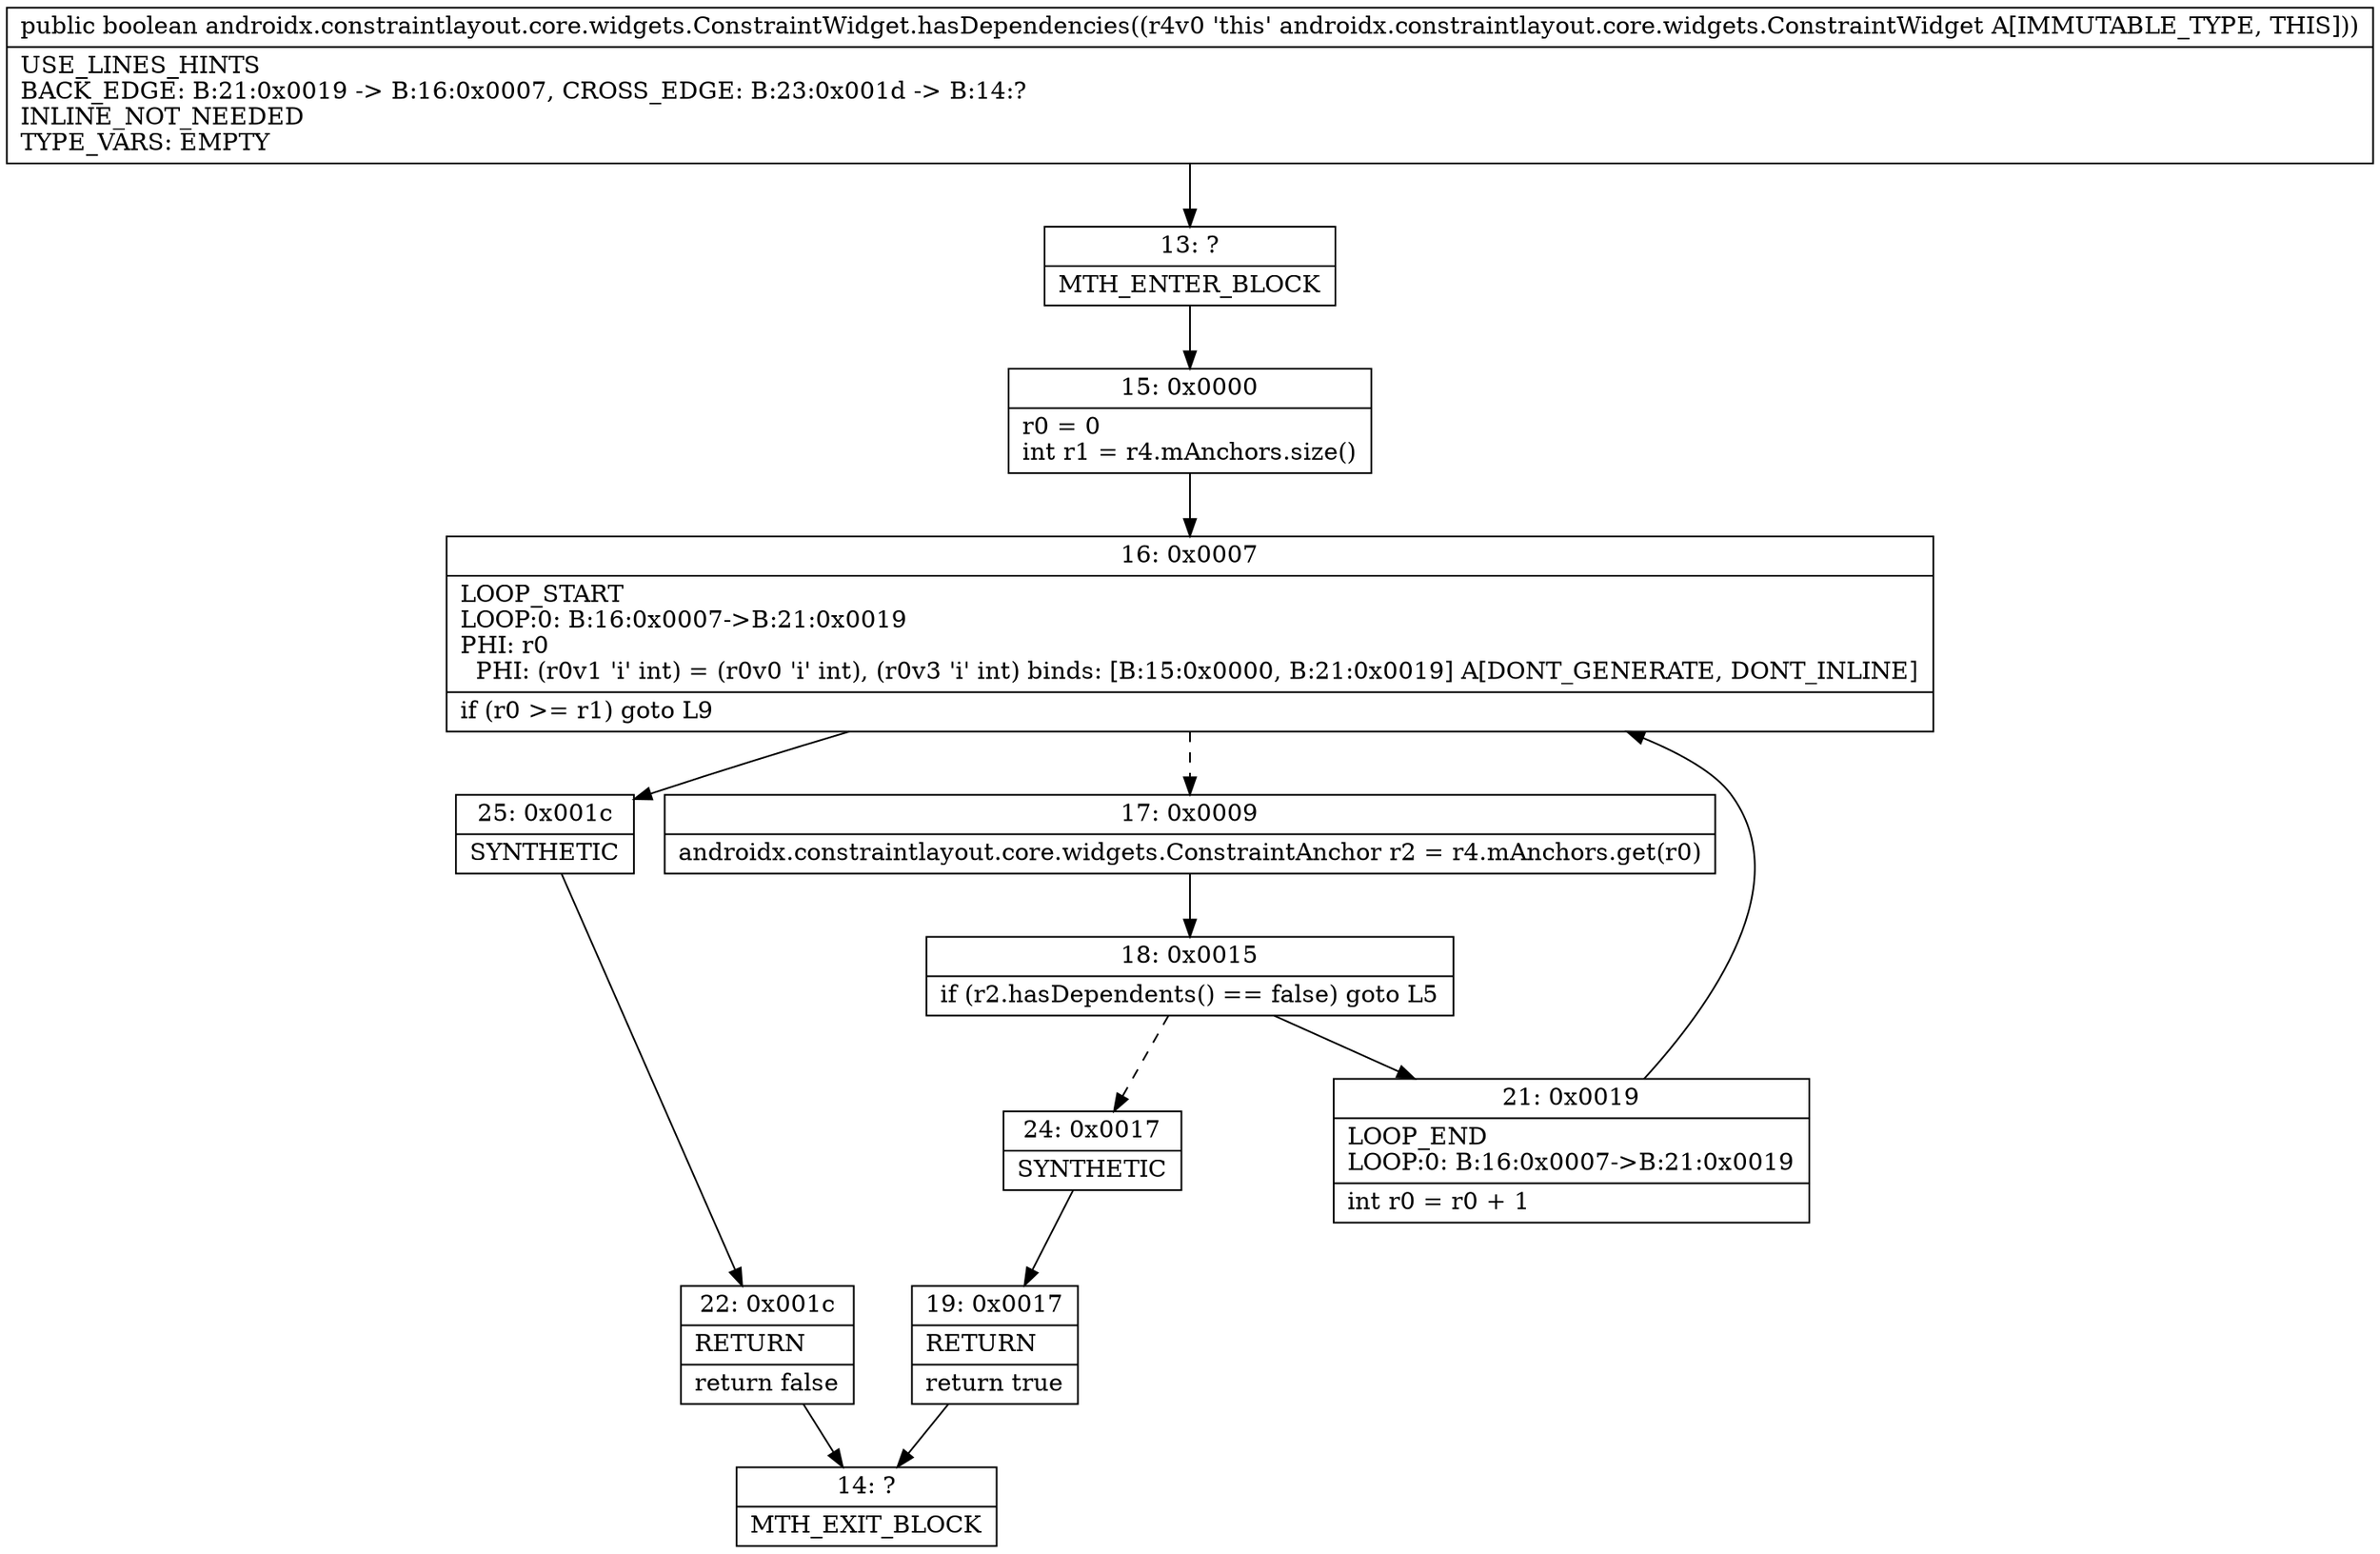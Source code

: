 digraph "CFG forandroidx.constraintlayout.core.widgets.ConstraintWidget.hasDependencies()Z" {
Node_13 [shape=record,label="{13\:\ ?|MTH_ENTER_BLOCK\l}"];
Node_15 [shape=record,label="{15\:\ 0x0000|r0 = 0\lint r1 = r4.mAnchors.size()\l}"];
Node_16 [shape=record,label="{16\:\ 0x0007|LOOP_START\lLOOP:0: B:16:0x0007\-\>B:21:0x0019\lPHI: r0 \l  PHI: (r0v1 'i' int) = (r0v0 'i' int), (r0v3 'i' int) binds: [B:15:0x0000, B:21:0x0019] A[DONT_GENERATE, DONT_INLINE]\l|if (r0 \>= r1) goto L9\l}"];
Node_17 [shape=record,label="{17\:\ 0x0009|androidx.constraintlayout.core.widgets.ConstraintAnchor r2 = r4.mAnchors.get(r0)\l}"];
Node_18 [shape=record,label="{18\:\ 0x0015|if (r2.hasDependents() == false) goto L5\l}"];
Node_21 [shape=record,label="{21\:\ 0x0019|LOOP_END\lLOOP:0: B:16:0x0007\-\>B:21:0x0019\l|int r0 = r0 + 1\l}"];
Node_24 [shape=record,label="{24\:\ 0x0017|SYNTHETIC\l}"];
Node_19 [shape=record,label="{19\:\ 0x0017|RETURN\l|return true\l}"];
Node_14 [shape=record,label="{14\:\ ?|MTH_EXIT_BLOCK\l}"];
Node_25 [shape=record,label="{25\:\ 0x001c|SYNTHETIC\l}"];
Node_22 [shape=record,label="{22\:\ 0x001c|RETURN\l|return false\l}"];
MethodNode[shape=record,label="{public boolean androidx.constraintlayout.core.widgets.ConstraintWidget.hasDependencies((r4v0 'this' androidx.constraintlayout.core.widgets.ConstraintWidget A[IMMUTABLE_TYPE, THIS]))  | USE_LINES_HINTS\lBACK_EDGE: B:21:0x0019 \-\> B:16:0x0007, CROSS_EDGE: B:23:0x001d \-\> B:14:?\lINLINE_NOT_NEEDED\lTYPE_VARS: EMPTY\l}"];
MethodNode -> Node_13;Node_13 -> Node_15;
Node_15 -> Node_16;
Node_16 -> Node_17[style=dashed];
Node_16 -> Node_25;
Node_17 -> Node_18;
Node_18 -> Node_21;
Node_18 -> Node_24[style=dashed];
Node_21 -> Node_16;
Node_24 -> Node_19;
Node_19 -> Node_14;
Node_25 -> Node_22;
Node_22 -> Node_14;
}

